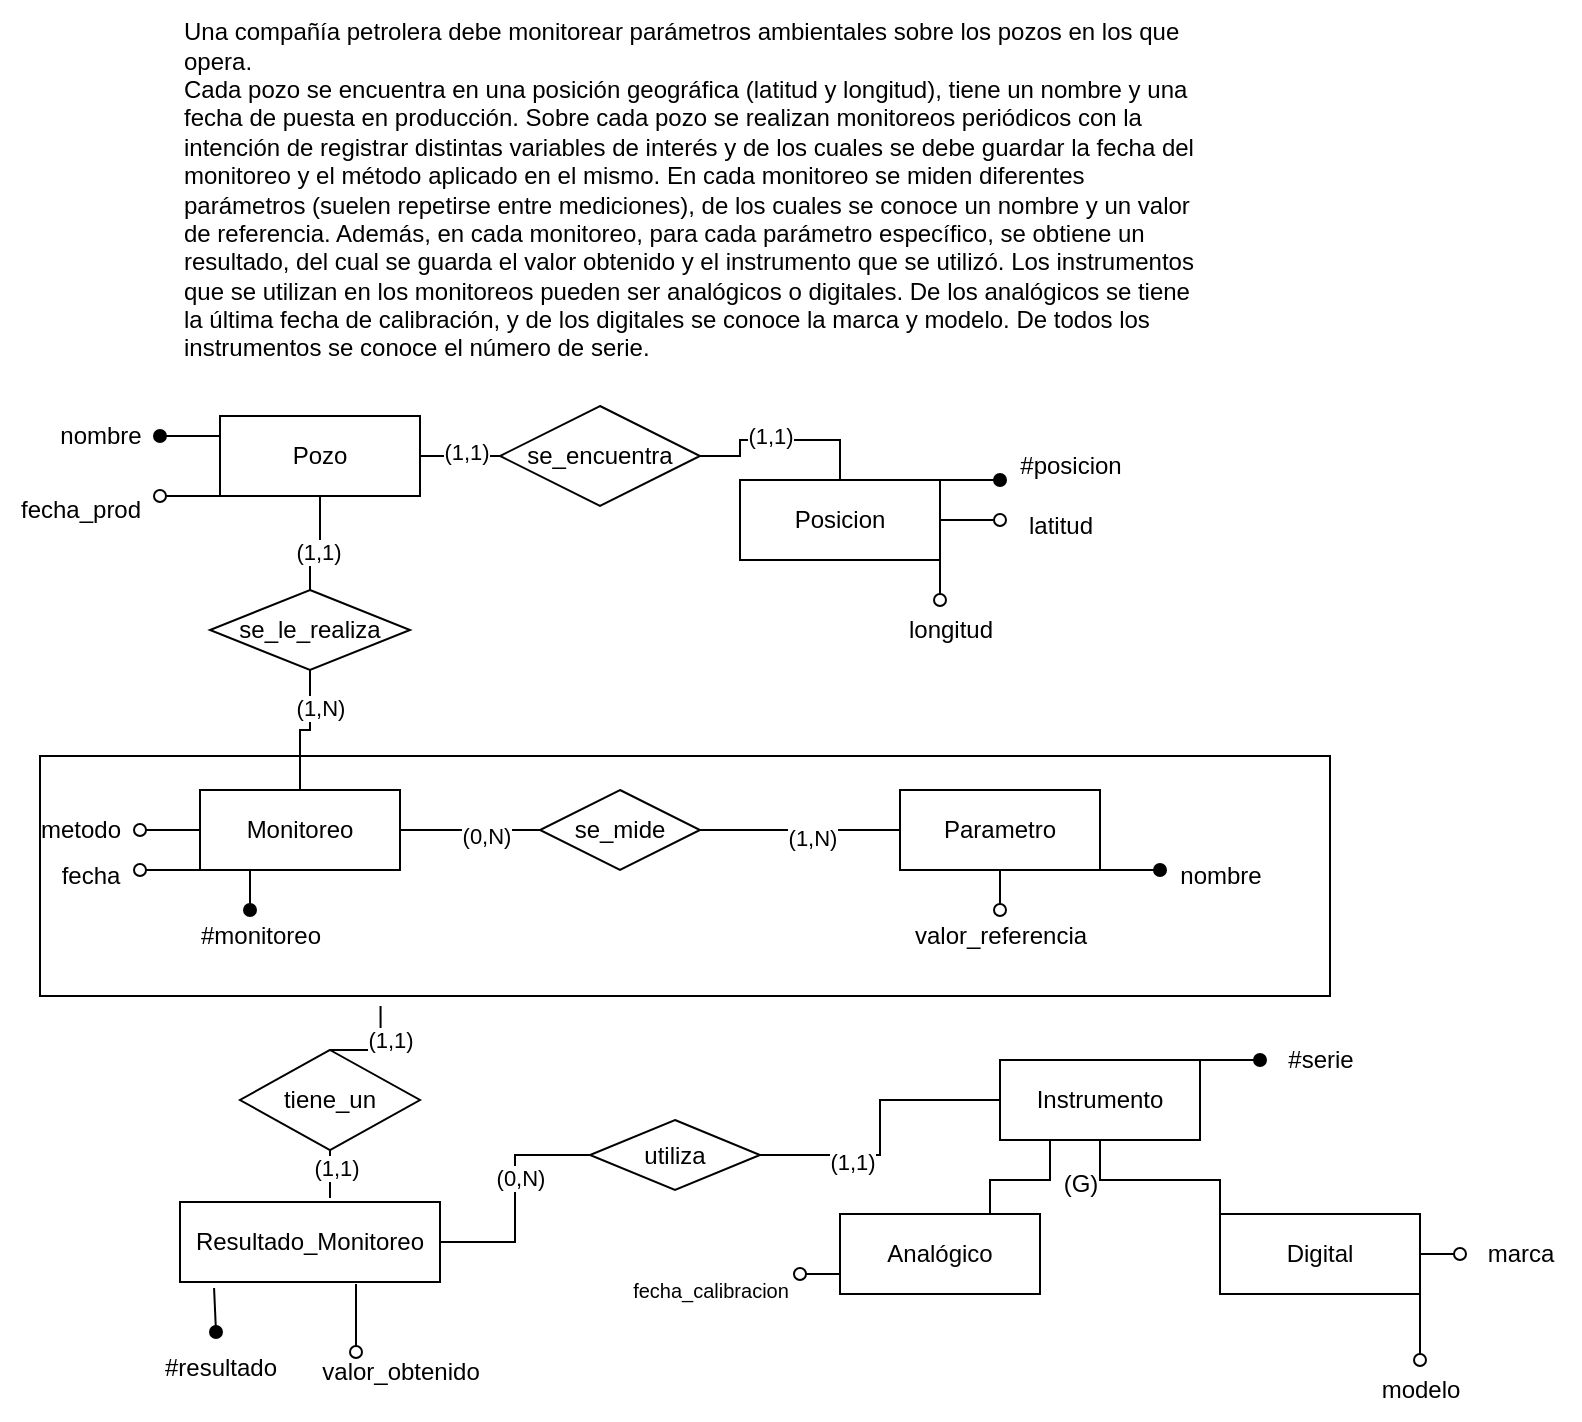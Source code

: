 <mxfile version="28.0.6">
  <diagram name="Página-1" id="BUXOyXkIwWZJoH-56iWX">
    <mxGraphModel dx="1699" dy="541" grid="1" gridSize="10" guides="1" tooltips="1" connect="1" arrows="1" fold="1" page="1" pageScale="1" pageWidth="827" pageHeight="1169" math="0" shadow="0">
      <root>
        <mxCell id="0" />
        <mxCell id="1" parent="0" />
        <mxCell id="VtfzJrvi7sDc0jlUv91x-2" value="&lt;div&gt;Una compañía petrolera debe monitorear parámetros ambientales sobre los pozos en los que&lt;/div&gt;&lt;div&gt;opera.&lt;/div&gt;&lt;div&gt;Cada pozo se encuentra en una posición geográfica (latitud y longitud), tiene un nombre y una&lt;/div&gt;&lt;div&gt;fecha de puesta en producción. Sobre cada pozo se realizan monitoreos periódicos con la&lt;/div&gt;&lt;div&gt;intención de registrar distintas variables de interés y de los cuales se debe guardar la fecha del&lt;/div&gt;&lt;div&gt;&lt;div&gt;monitoreo y el método aplicado en el mismo. En cada monitoreo se miden diferentes&lt;/div&gt;&lt;div&gt;parámetros (suelen repetirse entre mediciones), de los cuales se conoce un nombre y un valor&lt;/div&gt;&lt;div&gt;de referencia. Además, en cada monitoreo, para cada parámetro específico, se obtiene un&lt;/div&gt;&lt;div&gt;resultado, del cual se guarda el valor obtenido y el instrumento que se utilizó. Los instrumentos&lt;/div&gt;&lt;div&gt;que se utilizan en los monitoreos pueden ser analógicos o digitales. De los analógicos se tiene&lt;/div&gt;&lt;div&gt;la última fecha de calibración, y de los digitales se conoce la marca y modelo. De todos los&lt;/div&gt;&lt;div&gt;instrumentos se conoce el número de serie.&lt;/div&gt;&lt;/div&gt;" style="text;html=1;align=left;verticalAlign=middle;resizable=0;points=[];autosize=1;strokeColor=none;fillColor=none;" vertex="1" parent="1">
          <mxGeometry x="40" y="70" width="530" height="190" as="geometry" />
        </mxCell>
        <mxCell id="VtfzJrvi7sDc0jlUv91x-63" style="edgeStyle=orthogonalEdgeStyle;rounded=0;orthogonalLoop=1;jettySize=auto;html=1;exitX=0;exitY=0.25;exitDx=0;exitDy=0;endArrow=oval;endFill=1;" edge="1" parent="1" source="VtfzJrvi7sDc0jlUv91x-4">
          <mxGeometry relative="1" as="geometry">
            <mxPoint x="30" y="288" as="targetPoint" />
          </mxGeometry>
        </mxCell>
        <mxCell id="VtfzJrvi7sDc0jlUv91x-65" style="edgeStyle=orthogonalEdgeStyle;rounded=0;orthogonalLoop=1;jettySize=auto;html=1;exitX=0;exitY=1;exitDx=0;exitDy=0;endArrow=oval;endFill=0;" edge="1" parent="1" source="VtfzJrvi7sDc0jlUv91x-4">
          <mxGeometry relative="1" as="geometry">
            <mxPoint x="30" y="318" as="targetPoint" />
          </mxGeometry>
        </mxCell>
        <mxCell id="VtfzJrvi7sDc0jlUv91x-4" value="Pozo" style="whiteSpace=wrap;html=1;align=center;" vertex="1" parent="1">
          <mxGeometry x="60" y="278" width="100" height="40" as="geometry" />
        </mxCell>
        <mxCell id="VtfzJrvi7sDc0jlUv91x-6" style="edgeStyle=orthogonalEdgeStyle;rounded=0;orthogonalLoop=1;jettySize=auto;html=1;exitX=1;exitY=0;exitDx=0;exitDy=0;endArrow=oval;endFill=1;" edge="1" parent="1" source="VtfzJrvi7sDc0jlUv91x-5">
          <mxGeometry relative="1" as="geometry">
            <mxPoint x="450" y="310" as="targetPoint" />
          </mxGeometry>
        </mxCell>
        <mxCell id="VtfzJrvi7sDc0jlUv91x-9" style="edgeStyle=orthogonalEdgeStyle;rounded=0;orthogonalLoop=1;jettySize=auto;html=1;exitX=1;exitY=0.5;exitDx=0;exitDy=0;endArrow=oval;endFill=0;" edge="1" parent="1" source="VtfzJrvi7sDc0jlUv91x-5">
          <mxGeometry relative="1" as="geometry">
            <mxPoint x="450" y="330" as="targetPoint" />
          </mxGeometry>
        </mxCell>
        <mxCell id="VtfzJrvi7sDc0jlUv91x-11" style="edgeStyle=orthogonalEdgeStyle;rounded=0;orthogonalLoop=1;jettySize=auto;html=1;exitX=1;exitY=1;exitDx=0;exitDy=0;endArrow=oval;endFill=0;" edge="1" parent="1" source="VtfzJrvi7sDc0jlUv91x-5">
          <mxGeometry relative="1" as="geometry">
            <mxPoint x="420" y="370" as="targetPoint" />
          </mxGeometry>
        </mxCell>
        <mxCell id="VtfzJrvi7sDc0jlUv91x-5" value="Posicion" style="whiteSpace=wrap;html=1;align=center;" vertex="1" parent="1">
          <mxGeometry x="320" y="310" width="100" height="40" as="geometry" />
        </mxCell>
        <mxCell id="VtfzJrvi7sDc0jlUv91x-7" value="#posicion" style="text;html=1;align=center;verticalAlign=middle;resizable=0;points=[];autosize=1;strokeColor=none;fillColor=none;" vertex="1" parent="1">
          <mxGeometry x="450" y="288" width="70" height="30" as="geometry" />
        </mxCell>
        <mxCell id="VtfzJrvi7sDc0jlUv91x-10" value="latitud" style="text;html=1;align=center;verticalAlign=middle;resizable=0;points=[];autosize=1;strokeColor=none;fillColor=none;" vertex="1" parent="1">
          <mxGeometry x="450" y="318" width="60" height="30" as="geometry" />
        </mxCell>
        <mxCell id="VtfzJrvi7sDc0jlUv91x-12" value="longitud" style="text;html=1;align=center;verticalAlign=middle;resizable=0;points=[];autosize=1;strokeColor=none;fillColor=none;" vertex="1" parent="1">
          <mxGeometry x="390" y="370" width="70" height="30" as="geometry" />
        </mxCell>
        <mxCell id="VtfzJrvi7sDc0jlUv91x-50" style="edgeStyle=orthogonalEdgeStyle;rounded=0;orthogonalLoop=1;jettySize=auto;html=1;exitX=0;exitY=1;exitDx=0;exitDy=0;endArrow=oval;endFill=0;" edge="1" parent="1" source="VtfzJrvi7sDc0jlUv91x-13">
          <mxGeometry relative="1" as="geometry">
            <mxPoint x="20" y="505" as="targetPoint" />
          </mxGeometry>
        </mxCell>
        <mxCell id="VtfzJrvi7sDc0jlUv91x-51" style="edgeStyle=orthogonalEdgeStyle;rounded=0;orthogonalLoop=1;jettySize=auto;html=1;exitX=0;exitY=0.5;exitDx=0;exitDy=0;endArrow=oval;endFill=0;" edge="1" parent="1" source="VtfzJrvi7sDc0jlUv91x-13">
          <mxGeometry relative="1" as="geometry">
            <mxPoint x="20" y="485" as="targetPoint" />
          </mxGeometry>
        </mxCell>
        <mxCell id="VtfzJrvi7sDc0jlUv91x-53" style="edgeStyle=orthogonalEdgeStyle;rounded=0;orthogonalLoop=1;jettySize=auto;html=1;exitX=0.25;exitY=1;exitDx=0;exitDy=0;endArrow=oval;endFill=1;" edge="1" parent="1" source="VtfzJrvi7sDc0jlUv91x-13">
          <mxGeometry relative="1" as="geometry">
            <mxPoint x="75" y="525" as="targetPoint" />
          </mxGeometry>
        </mxCell>
        <mxCell id="VtfzJrvi7sDc0jlUv91x-13" value="Monitoreo" style="whiteSpace=wrap;html=1;align=center;" vertex="1" parent="1">
          <mxGeometry x="50" y="465" width="100" height="40" as="geometry" />
        </mxCell>
        <mxCell id="VtfzJrvi7sDc0jlUv91x-46" style="edgeStyle=orthogonalEdgeStyle;rounded=0;orthogonalLoop=1;jettySize=auto;html=1;exitX=0.5;exitY=1;exitDx=0;exitDy=0;endArrow=oval;endFill=0;" edge="1" parent="1" source="VtfzJrvi7sDc0jlUv91x-14">
          <mxGeometry relative="1" as="geometry">
            <mxPoint x="450" y="525" as="targetPoint" />
          </mxGeometry>
        </mxCell>
        <mxCell id="VtfzJrvi7sDc0jlUv91x-48" style="edgeStyle=orthogonalEdgeStyle;rounded=0;orthogonalLoop=1;jettySize=auto;html=1;exitX=1;exitY=1;exitDx=0;exitDy=0;endArrow=oval;endFill=1;" edge="1" parent="1" source="VtfzJrvi7sDc0jlUv91x-14">
          <mxGeometry relative="1" as="geometry">
            <mxPoint x="530" y="505" as="targetPoint" />
          </mxGeometry>
        </mxCell>
        <mxCell id="VtfzJrvi7sDc0jlUv91x-14" value="Parametro" style="whiteSpace=wrap;html=1;align=center;" vertex="1" parent="1">
          <mxGeometry x="400" y="465" width="100" height="40" as="geometry" />
        </mxCell>
        <mxCell id="VtfzJrvi7sDc0jlUv91x-16" style="edgeStyle=orthogonalEdgeStyle;rounded=0;orthogonalLoop=1;jettySize=auto;html=1;exitX=1;exitY=0.5;exitDx=0;exitDy=0;entryX=0;entryY=0.5;entryDx=0;entryDy=0;endArrow=none;endFill=0;" edge="1" parent="1" source="VtfzJrvi7sDc0jlUv91x-15" target="VtfzJrvi7sDc0jlUv91x-14">
          <mxGeometry relative="1" as="geometry" />
        </mxCell>
        <mxCell id="VtfzJrvi7sDc0jlUv91x-78" value="(1,N)" style="edgeLabel;html=1;align=center;verticalAlign=middle;resizable=0;points=[];" vertex="1" connectable="0" parent="VtfzJrvi7sDc0jlUv91x-16">
          <mxGeometry x="0.12" y="-4" relative="1" as="geometry">
            <mxPoint as="offset" />
          </mxGeometry>
        </mxCell>
        <mxCell id="VtfzJrvi7sDc0jlUv91x-15" value="se_mide" style="shape=rhombus;perimeter=rhombusPerimeter;whiteSpace=wrap;html=1;align=center;" vertex="1" parent="1">
          <mxGeometry x="220" y="465" width="80" height="40" as="geometry" />
        </mxCell>
        <mxCell id="VtfzJrvi7sDc0jlUv91x-20" style="edgeStyle=orthogonalEdgeStyle;rounded=0;orthogonalLoop=1;jettySize=auto;html=1;exitX=0.131;exitY=1.075;exitDx=0;exitDy=0;endArrow=oval;endFill=1;exitPerimeter=0;entryX=0.475;entryY=-0.1;entryDx=0;entryDy=0;entryPerimeter=0;" edge="1" parent="1" source="VtfzJrvi7sDc0jlUv91x-18" target="VtfzJrvi7sDc0jlUv91x-21">
          <mxGeometry relative="1" as="geometry">
            <mxPoint x="200" y="681" as="targetPoint" />
          </mxGeometry>
        </mxCell>
        <mxCell id="VtfzJrvi7sDc0jlUv91x-22" style="edgeStyle=orthogonalEdgeStyle;rounded=0;orthogonalLoop=1;jettySize=auto;html=1;exitX=0.677;exitY=1.025;exitDx=0;exitDy=0;endArrow=oval;endFill=0;exitPerimeter=0;entryX=0.28;entryY=0.167;entryDx=0;entryDy=0;entryPerimeter=0;" edge="1" parent="1" source="VtfzJrvi7sDc0jlUv91x-18" target="VtfzJrvi7sDc0jlUv91x-23">
          <mxGeometry relative="1" as="geometry">
            <mxPoint x="200" y="701" as="targetPoint" />
          </mxGeometry>
        </mxCell>
        <mxCell id="VtfzJrvi7sDc0jlUv91x-43" style="edgeStyle=orthogonalEdgeStyle;rounded=0;orthogonalLoop=1;jettySize=auto;html=1;exitX=1;exitY=0.5;exitDx=0;exitDy=0;entryX=0;entryY=0.5;entryDx=0;entryDy=0;endArrow=none;endFill=0;" edge="1" parent="1" source="VtfzJrvi7sDc0jlUv91x-18" target="VtfzJrvi7sDc0jlUv91x-42">
          <mxGeometry relative="1" as="geometry" />
        </mxCell>
        <mxCell id="VtfzJrvi7sDc0jlUv91x-81" value="(0,N)" style="edgeLabel;html=1;align=center;verticalAlign=middle;resizable=0;points=[];" vertex="1" connectable="0" parent="VtfzJrvi7sDc0jlUv91x-43">
          <mxGeometry x="0.19" y="-1" relative="1" as="geometry">
            <mxPoint x="1" y="1" as="offset" />
          </mxGeometry>
        </mxCell>
        <mxCell id="VtfzJrvi7sDc0jlUv91x-18" value="Resultado_Monitoreo" style="whiteSpace=wrap;html=1;align=center;" vertex="1" parent="1">
          <mxGeometry x="40" y="671" width="130" height="40" as="geometry" />
        </mxCell>
        <mxCell id="VtfzJrvi7sDc0jlUv91x-21" value="#resultado" style="text;html=1;align=center;verticalAlign=middle;resizable=0;points=[];autosize=1;strokeColor=none;fillColor=none;" vertex="1" parent="1">
          <mxGeometry x="20" y="739" width="80" height="30" as="geometry" />
        </mxCell>
        <mxCell id="VtfzJrvi7sDc0jlUv91x-23" value="valor_obtenido" style="text;html=1;align=center;verticalAlign=middle;resizable=0;points=[];autosize=1;strokeColor=none;fillColor=none;" vertex="1" parent="1">
          <mxGeometry x="100" y="741" width="100" height="30" as="geometry" />
        </mxCell>
        <mxCell id="VtfzJrvi7sDc0jlUv91x-27" style="edgeStyle=orthogonalEdgeStyle;rounded=0;orthogonalLoop=1;jettySize=auto;html=1;exitX=1;exitY=0;exitDx=0;exitDy=0;endArrow=oval;endFill=1;" edge="1" parent="1" source="VtfzJrvi7sDc0jlUv91x-26">
          <mxGeometry relative="1" as="geometry">
            <mxPoint x="580" y="600" as="targetPoint" />
          </mxGeometry>
        </mxCell>
        <mxCell id="VtfzJrvi7sDc0jlUv91x-32" style="edgeStyle=orthogonalEdgeStyle;rounded=0;orthogonalLoop=1;jettySize=auto;html=1;exitX=0.5;exitY=1;exitDx=0;exitDy=0;entryX=0;entryY=0;entryDx=0;entryDy=0;endArrow=none;endFill=0;" edge="1" parent="1" source="VtfzJrvi7sDc0jlUv91x-26" target="VtfzJrvi7sDc0jlUv91x-30">
          <mxGeometry relative="1" as="geometry" />
        </mxCell>
        <mxCell id="VtfzJrvi7sDc0jlUv91x-33" style="edgeStyle=orthogonalEdgeStyle;rounded=0;orthogonalLoop=1;jettySize=auto;html=1;exitX=0.25;exitY=1;exitDx=0;exitDy=0;entryX=0.75;entryY=0;entryDx=0;entryDy=0;endArrow=none;endFill=0;" edge="1" parent="1" source="VtfzJrvi7sDc0jlUv91x-26" target="VtfzJrvi7sDc0jlUv91x-31">
          <mxGeometry relative="1" as="geometry" />
        </mxCell>
        <mxCell id="VtfzJrvi7sDc0jlUv91x-26" value="Instrumento" style="whiteSpace=wrap;html=1;align=center;" vertex="1" parent="1">
          <mxGeometry x="450" y="600" width="100" height="40" as="geometry" />
        </mxCell>
        <mxCell id="VtfzJrvi7sDc0jlUv91x-28" value="#serie" style="text;html=1;align=center;verticalAlign=middle;resizable=0;points=[];autosize=1;strokeColor=none;fillColor=none;" vertex="1" parent="1">
          <mxGeometry x="580" y="585" width="60" height="30" as="geometry" />
        </mxCell>
        <mxCell id="VtfzJrvi7sDc0jlUv91x-37" style="edgeStyle=orthogonalEdgeStyle;rounded=0;orthogonalLoop=1;jettySize=auto;html=1;exitX=1;exitY=0.5;exitDx=0;exitDy=0;endArrow=oval;endFill=0;" edge="1" parent="1" source="VtfzJrvi7sDc0jlUv91x-30">
          <mxGeometry relative="1" as="geometry">
            <mxPoint x="680" y="697" as="targetPoint" />
          </mxGeometry>
        </mxCell>
        <mxCell id="VtfzJrvi7sDc0jlUv91x-40" style="edgeStyle=orthogonalEdgeStyle;rounded=0;orthogonalLoop=1;jettySize=auto;html=1;exitX=1;exitY=1;exitDx=0;exitDy=0;endArrow=oval;endFill=0;" edge="1" parent="1" source="VtfzJrvi7sDc0jlUv91x-30">
          <mxGeometry relative="1" as="geometry">
            <mxPoint x="660" y="750" as="targetPoint" />
          </mxGeometry>
        </mxCell>
        <mxCell id="VtfzJrvi7sDc0jlUv91x-30" value="Digital" style="whiteSpace=wrap;html=1;align=center;" vertex="1" parent="1">
          <mxGeometry x="560" y="677" width="100" height="40" as="geometry" />
        </mxCell>
        <mxCell id="VtfzJrvi7sDc0jlUv91x-35" style="edgeStyle=orthogonalEdgeStyle;rounded=0;orthogonalLoop=1;jettySize=auto;html=1;exitX=0;exitY=0.75;exitDx=0;exitDy=0;endArrow=oval;endFill=0;" edge="1" parent="1" source="VtfzJrvi7sDc0jlUv91x-31">
          <mxGeometry relative="1" as="geometry">
            <mxPoint x="350" y="707" as="targetPoint" />
          </mxGeometry>
        </mxCell>
        <mxCell id="VtfzJrvi7sDc0jlUv91x-31" value="Analógico" style="whiteSpace=wrap;html=1;align=center;" vertex="1" parent="1">
          <mxGeometry x="370" y="677" width="100" height="40" as="geometry" />
        </mxCell>
        <mxCell id="VtfzJrvi7sDc0jlUv91x-34" value="(G)" style="text;html=1;align=center;verticalAlign=middle;resizable=0;points=[];autosize=1;strokeColor=none;fillColor=none;" vertex="1" parent="1">
          <mxGeometry x="470" y="647" width="40" height="30" as="geometry" />
        </mxCell>
        <mxCell id="VtfzJrvi7sDc0jlUv91x-36" value="fecha_calibracion" style="text;html=1;align=center;verticalAlign=middle;resizable=0;points=[];autosize=1;strokeColor=none;fillColor=none;fontSize=10;" vertex="1" parent="1">
          <mxGeometry x="255" y="700" width="100" height="30" as="geometry" />
        </mxCell>
        <mxCell id="VtfzJrvi7sDc0jlUv91x-39" value="marca" style="text;html=1;align=center;verticalAlign=middle;resizable=0;points=[];autosize=1;strokeColor=none;fillColor=none;" vertex="1" parent="1">
          <mxGeometry x="680" y="682" width="60" height="30" as="geometry" />
        </mxCell>
        <mxCell id="VtfzJrvi7sDc0jlUv91x-41" value="modelo" style="text;html=1;align=center;verticalAlign=middle;resizable=0;points=[];autosize=1;strokeColor=none;fillColor=none;" vertex="1" parent="1">
          <mxGeometry x="630" y="750" width="60" height="30" as="geometry" />
        </mxCell>
        <mxCell id="VtfzJrvi7sDc0jlUv91x-44" style="edgeStyle=orthogonalEdgeStyle;rounded=0;orthogonalLoop=1;jettySize=auto;html=1;exitX=1;exitY=0.5;exitDx=0;exitDy=0;entryX=0;entryY=0.5;entryDx=0;entryDy=0;endArrow=none;endFill=0;" edge="1" parent="1" source="VtfzJrvi7sDc0jlUv91x-42" target="VtfzJrvi7sDc0jlUv91x-26">
          <mxGeometry relative="1" as="geometry" />
        </mxCell>
        <mxCell id="VtfzJrvi7sDc0jlUv91x-82" value="(1,1)" style="edgeLabel;html=1;align=center;verticalAlign=middle;resizable=0;points=[];" vertex="1" connectable="0" parent="VtfzJrvi7sDc0jlUv91x-44">
          <mxGeometry x="-0.376" y="-2" relative="1" as="geometry">
            <mxPoint y="1" as="offset" />
          </mxGeometry>
        </mxCell>
        <mxCell id="VtfzJrvi7sDc0jlUv91x-42" value="utiliza" style="shape=rhombus;perimeter=rhombusPerimeter;whiteSpace=wrap;html=1;align=center;" vertex="1" parent="1">
          <mxGeometry x="245" y="630" width="85" height="35" as="geometry" />
        </mxCell>
        <mxCell id="VtfzJrvi7sDc0jlUv91x-47" value="valor_referencia" style="text;html=1;align=center;verticalAlign=middle;resizable=0;points=[];autosize=1;strokeColor=none;fillColor=none;" vertex="1" parent="1">
          <mxGeometry x="395" y="523" width="110" height="30" as="geometry" />
        </mxCell>
        <mxCell id="VtfzJrvi7sDc0jlUv91x-49" value="nombre" style="text;html=1;align=center;verticalAlign=middle;resizable=0;points=[];autosize=1;strokeColor=none;fillColor=none;" vertex="1" parent="1">
          <mxGeometry x="530" y="493" width="60" height="30" as="geometry" />
        </mxCell>
        <mxCell id="VtfzJrvi7sDc0jlUv91x-54" value="#monitoreo" style="text;html=1;align=center;verticalAlign=middle;resizable=0;points=[];autosize=1;strokeColor=none;fillColor=none;" vertex="1" parent="1">
          <mxGeometry x="40" y="523" width="80" height="30" as="geometry" />
        </mxCell>
        <mxCell id="VtfzJrvi7sDc0jlUv91x-55" value="fecha" style="text;html=1;align=center;verticalAlign=middle;resizable=0;points=[];autosize=1;strokeColor=none;fillColor=none;" vertex="1" parent="1">
          <mxGeometry x="-30" y="493" width="50" height="30" as="geometry" />
        </mxCell>
        <mxCell id="VtfzJrvi7sDc0jlUv91x-56" value="metodo" style="text;html=1;align=center;verticalAlign=middle;resizable=0;points=[];autosize=1;strokeColor=none;fillColor=none;" vertex="1" parent="1">
          <mxGeometry x="-40" y="470" width="60" height="30" as="geometry" />
        </mxCell>
        <mxCell id="VtfzJrvi7sDc0jlUv91x-59" style="edgeStyle=orthogonalEdgeStyle;rounded=0;orthogonalLoop=1;jettySize=auto;html=1;entryX=0.5;entryY=1;entryDx=0;entryDy=0;endArrow=none;endFill=0;" edge="1" parent="1" source="VtfzJrvi7sDc0jlUv91x-57" target="VtfzJrvi7sDc0jlUv91x-4">
          <mxGeometry relative="1" as="geometry" />
        </mxCell>
        <mxCell id="VtfzJrvi7sDc0jlUv91x-75" value="(1,1)" style="edgeLabel;html=1;align=center;verticalAlign=middle;resizable=0;points=[];" vertex="1" connectable="0" parent="VtfzJrvi7sDc0jlUv91x-59">
          <mxGeometry x="0.058" y="-3" relative="1" as="geometry">
            <mxPoint y="1" as="offset" />
          </mxGeometry>
        </mxCell>
        <mxCell id="VtfzJrvi7sDc0jlUv91x-57" value="se_le_realiza" style="shape=rhombus;perimeter=rhombusPerimeter;whiteSpace=wrap;html=1;align=center;" vertex="1" parent="1">
          <mxGeometry x="55" y="365" width="100" height="40" as="geometry" />
        </mxCell>
        <mxCell id="VtfzJrvi7sDc0jlUv91x-61" style="edgeStyle=orthogonalEdgeStyle;rounded=0;orthogonalLoop=1;jettySize=auto;html=1;exitX=1;exitY=0.5;exitDx=0;exitDy=0;entryX=0.5;entryY=0;entryDx=0;entryDy=0;endArrow=none;endFill=0;" edge="1" parent="1" source="VtfzJrvi7sDc0jlUv91x-60" target="VtfzJrvi7sDc0jlUv91x-5">
          <mxGeometry relative="1" as="geometry" />
        </mxCell>
        <mxCell id="VtfzJrvi7sDc0jlUv91x-74" value="(1,1)" style="edgeLabel;html=1;align=center;verticalAlign=middle;resizable=0;points=[];" vertex="1" connectable="0" parent="VtfzJrvi7sDc0jlUv91x-61">
          <mxGeometry x="-0.122" y="2" relative="1" as="geometry">
            <mxPoint as="offset" />
          </mxGeometry>
        </mxCell>
        <mxCell id="VtfzJrvi7sDc0jlUv91x-62" style="edgeStyle=orthogonalEdgeStyle;rounded=0;orthogonalLoop=1;jettySize=auto;html=1;exitX=0;exitY=0.5;exitDx=0;exitDy=0;entryX=1;entryY=0.5;entryDx=0;entryDy=0;endArrow=none;endFill=0;" edge="1" parent="1" source="VtfzJrvi7sDc0jlUv91x-60" target="VtfzJrvi7sDc0jlUv91x-4">
          <mxGeometry relative="1" as="geometry" />
        </mxCell>
        <mxCell id="VtfzJrvi7sDc0jlUv91x-73" value="(1,1)" style="edgeLabel;html=1;align=center;verticalAlign=middle;resizable=0;points=[];" vertex="1" connectable="0" parent="VtfzJrvi7sDc0jlUv91x-62">
          <mxGeometry x="-0.15" y="-2" relative="1" as="geometry">
            <mxPoint as="offset" />
          </mxGeometry>
        </mxCell>
        <mxCell id="VtfzJrvi7sDc0jlUv91x-60" value="se_encuentra" style="shape=rhombus;perimeter=rhombusPerimeter;whiteSpace=wrap;html=1;align=center;" vertex="1" parent="1">
          <mxGeometry x="200" y="273" width="100" height="50" as="geometry" />
        </mxCell>
        <mxCell id="VtfzJrvi7sDc0jlUv91x-64" value="nombre" style="text;html=1;align=center;verticalAlign=middle;resizable=0;points=[];autosize=1;strokeColor=none;fillColor=none;" vertex="1" parent="1">
          <mxGeometry x="-30" y="273" width="60" height="30" as="geometry" />
        </mxCell>
        <mxCell id="VtfzJrvi7sDc0jlUv91x-66" value="fecha_prod" style="text;html=1;align=center;verticalAlign=middle;resizable=0;points=[];autosize=1;strokeColor=none;fillColor=none;" vertex="1" parent="1">
          <mxGeometry x="-50" y="310" width="80" height="30" as="geometry" />
        </mxCell>
        <mxCell id="VtfzJrvi7sDc0jlUv91x-68" value="" style="edgeStyle=orthogonalEdgeStyle;rounded=0;orthogonalLoop=1;jettySize=auto;html=1;exitX=0;exitY=0.5;exitDx=0;exitDy=0;endArrow=none;endFill=0;" edge="1" parent="1" source="VtfzJrvi7sDc0jlUv91x-15" target="VtfzJrvi7sDc0jlUv91x-13">
          <mxGeometry relative="1" as="geometry">
            <mxPoint x="220" y="485" as="sourcePoint" />
            <mxPoint x="260" y="400" as="targetPoint" />
          </mxGeometry>
        </mxCell>
        <mxCell id="VtfzJrvi7sDc0jlUv91x-77" value="(0,N)" style="edgeLabel;html=1;align=center;verticalAlign=middle;resizable=0;points=[];" vertex="1" connectable="0" parent="VtfzJrvi7sDc0jlUv91x-68">
          <mxGeometry x="-0.229" y="3" relative="1" as="geometry">
            <mxPoint as="offset" />
          </mxGeometry>
        </mxCell>
        <mxCell id="VtfzJrvi7sDc0jlUv91x-70" value="tiene_un" style="shape=rhombus;perimeter=rhombusPerimeter;whiteSpace=wrap;html=1;align=center;" vertex="1" parent="1">
          <mxGeometry x="70" y="595" width="90" height="50" as="geometry" />
        </mxCell>
        <mxCell id="VtfzJrvi7sDc0jlUv91x-71" style="edgeStyle=orthogonalEdgeStyle;rounded=0;orthogonalLoop=1;jettySize=auto;html=1;exitX=0.5;exitY=1;exitDx=0;exitDy=0;entryX=0.577;entryY=-0.05;entryDx=0;entryDy=0;entryPerimeter=0;endArrow=none;endFill=0;" edge="1" parent="1" source="VtfzJrvi7sDc0jlUv91x-70" target="VtfzJrvi7sDc0jlUv91x-18">
          <mxGeometry relative="1" as="geometry">
            <mxPoint x="115" y="659" as="sourcePoint" />
          </mxGeometry>
        </mxCell>
        <mxCell id="VtfzJrvi7sDc0jlUv91x-80" value="(1,1)" style="edgeLabel;html=1;align=center;verticalAlign=middle;resizable=0;points=[];" vertex="1" connectable="0" parent="VtfzJrvi7sDc0jlUv91x-71">
          <mxGeometry x="-0.25" y="3" relative="1" as="geometry">
            <mxPoint as="offset" />
          </mxGeometry>
        </mxCell>
        <mxCell id="VtfzJrvi7sDc0jlUv91x-72" style="edgeStyle=orthogonalEdgeStyle;rounded=0;orthogonalLoop=1;jettySize=auto;html=1;exitX=0.5;exitY=0;exitDx=0;exitDy=0;entryX=0.264;entryY=1.042;entryDx=0;entryDy=0;entryPerimeter=0;endArrow=none;endFill=0;" edge="1" parent="1" source="VtfzJrvi7sDc0jlUv91x-70" target="VtfzJrvi7sDc0jlUv91x-67">
          <mxGeometry relative="1" as="geometry" />
        </mxCell>
        <mxCell id="VtfzJrvi7sDc0jlUv91x-79" value="(1,1)" style="edgeLabel;html=1;align=center;verticalAlign=middle;resizable=0;points=[];" vertex="1" connectable="0" parent="VtfzJrvi7sDc0jlUv91x-72">
          <mxGeometry x="0.292" y="-4" relative="1" as="geometry">
            <mxPoint as="offset" />
          </mxGeometry>
        </mxCell>
        <mxCell id="VtfzJrvi7sDc0jlUv91x-83" value="" style="edgeStyle=orthogonalEdgeStyle;rounded=0;orthogonalLoop=1;jettySize=auto;html=1;exitX=0.5;exitY=1;exitDx=0;exitDy=0;endArrow=none;endFill=0;" edge="1" parent="1" source="VtfzJrvi7sDc0jlUv91x-57" target="VtfzJrvi7sDc0jlUv91x-13">
          <mxGeometry relative="1" as="geometry">
            <mxPoint x="105" y="405" as="sourcePoint" />
            <mxPoint x="109" y="463" as="targetPoint" />
          </mxGeometry>
        </mxCell>
        <mxCell id="VtfzJrvi7sDc0jlUv91x-86" value="(1,N)" style="edgeLabel;html=1;align=center;verticalAlign=middle;resizable=0;points=[];" vertex="1" connectable="0" parent="VtfzJrvi7sDc0jlUv91x-83">
          <mxGeometry x="-0.415" y="5" relative="1" as="geometry">
            <mxPoint as="offset" />
          </mxGeometry>
        </mxCell>
        <mxCell id="VtfzJrvi7sDc0jlUv91x-67" value="" style="whiteSpace=wrap;html=1;align=center;fillColor=none;" vertex="1" parent="1">
          <mxGeometry x="-30" y="448" width="645" height="120" as="geometry" />
        </mxCell>
      </root>
    </mxGraphModel>
  </diagram>
</mxfile>

